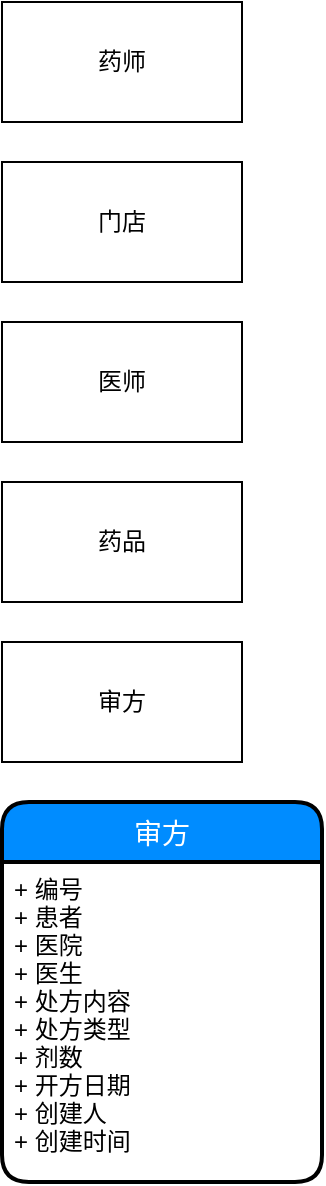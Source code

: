 <mxfile pages="1" version="11.2.8" type="github"><diagram id="QtkJkwYgk4vHg6V0VY1X" name="Page-1"><mxGraphModel dx="1408" dy="748" grid="1" gridSize="10" guides="1" tooltips="1" connect="1" arrows="1" fold="1" page="1" pageScale="1" pageWidth="827" pageHeight="1169" math="0" shadow="0"><root><mxCell id="0"/><mxCell id="1" parent="0"/><mxCell id="wRjgAsu8Q_QgmM88sGmD-1" value="药师" style="rounded=0;whiteSpace=wrap;html=1;" vertex="1" parent="1"><mxGeometry x="230" y="180" width="120" height="60" as="geometry"/></mxCell><mxCell id="wRjgAsu8Q_QgmM88sGmD-2" value="门店" style="rounded=0;whiteSpace=wrap;html=1;" vertex="1" parent="1"><mxGeometry x="230" y="260" width="120" height="60" as="geometry"/></mxCell><mxCell id="wRjgAsu8Q_QgmM88sGmD-3" value="医师" style="rounded=0;whiteSpace=wrap;html=1;" vertex="1" parent="1"><mxGeometry x="230" y="340" width="120" height="60" as="geometry"/></mxCell><mxCell id="wRjgAsu8Q_QgmM88sGmD-4" value="药品" style="rounded=0;whiteSpace=wrap;html=1;" vertex="1" parent="1"><mxGeometry x="230" y="420" width="120" height="60" as="geometry"/></mxCell><mxCell id="wRjgAsu8Q_QgmM88sGmD-5" value="审方" style="rounded=0;whiteSpace=wrap;html=1;" vertex="1" parent="1"><mxGeometry x="230" y="500" width="120" height="60" as="geometry"/></mxCell><mxCell id="wRjgAsu8Q_QgmM88sGmD-6" value="审方" style="swimlane;childLayout=stackLayout;horizontal=1;startSize=30;horizontalStack=0;fillColor=#008cff;fontColor=#FFFFFF;rounded=1;fontSize=14;fontStyle=0;strokeWidth=2;resizeParent=0;resizeLast=1;shadow=0;dashed=0;align=center;" vertex="1" parent="1"><mxGeometry x="230" y="580" width="160" height="190" as="geometry"/></mxCell><mxCell id="wRjgAsu8Q_QgmM88sGmD-7" value="+ 编号&#10;+ 患者&#10;+ 医院&#10;+ 医生&#10;+ 处方内容&#10;+ 处方类型&#10;+ 剂数&#10;+ 开方日期&#10;+ 创建人&#10;+ 创建时间" style="align=left;strokeColor=none;fillColor=none;spacingLeft=4;fontSize=12;verticalAlign=top;resizable=0;rotatable=0;part=1;" vertex="1" parent="wRjgAsu8Q_QgmM88sGmD-6"><mxGeometry y="30" width="160" height="160" as="geometry"/></mxCell></root></mxGraphModel></diagram></mxfile>